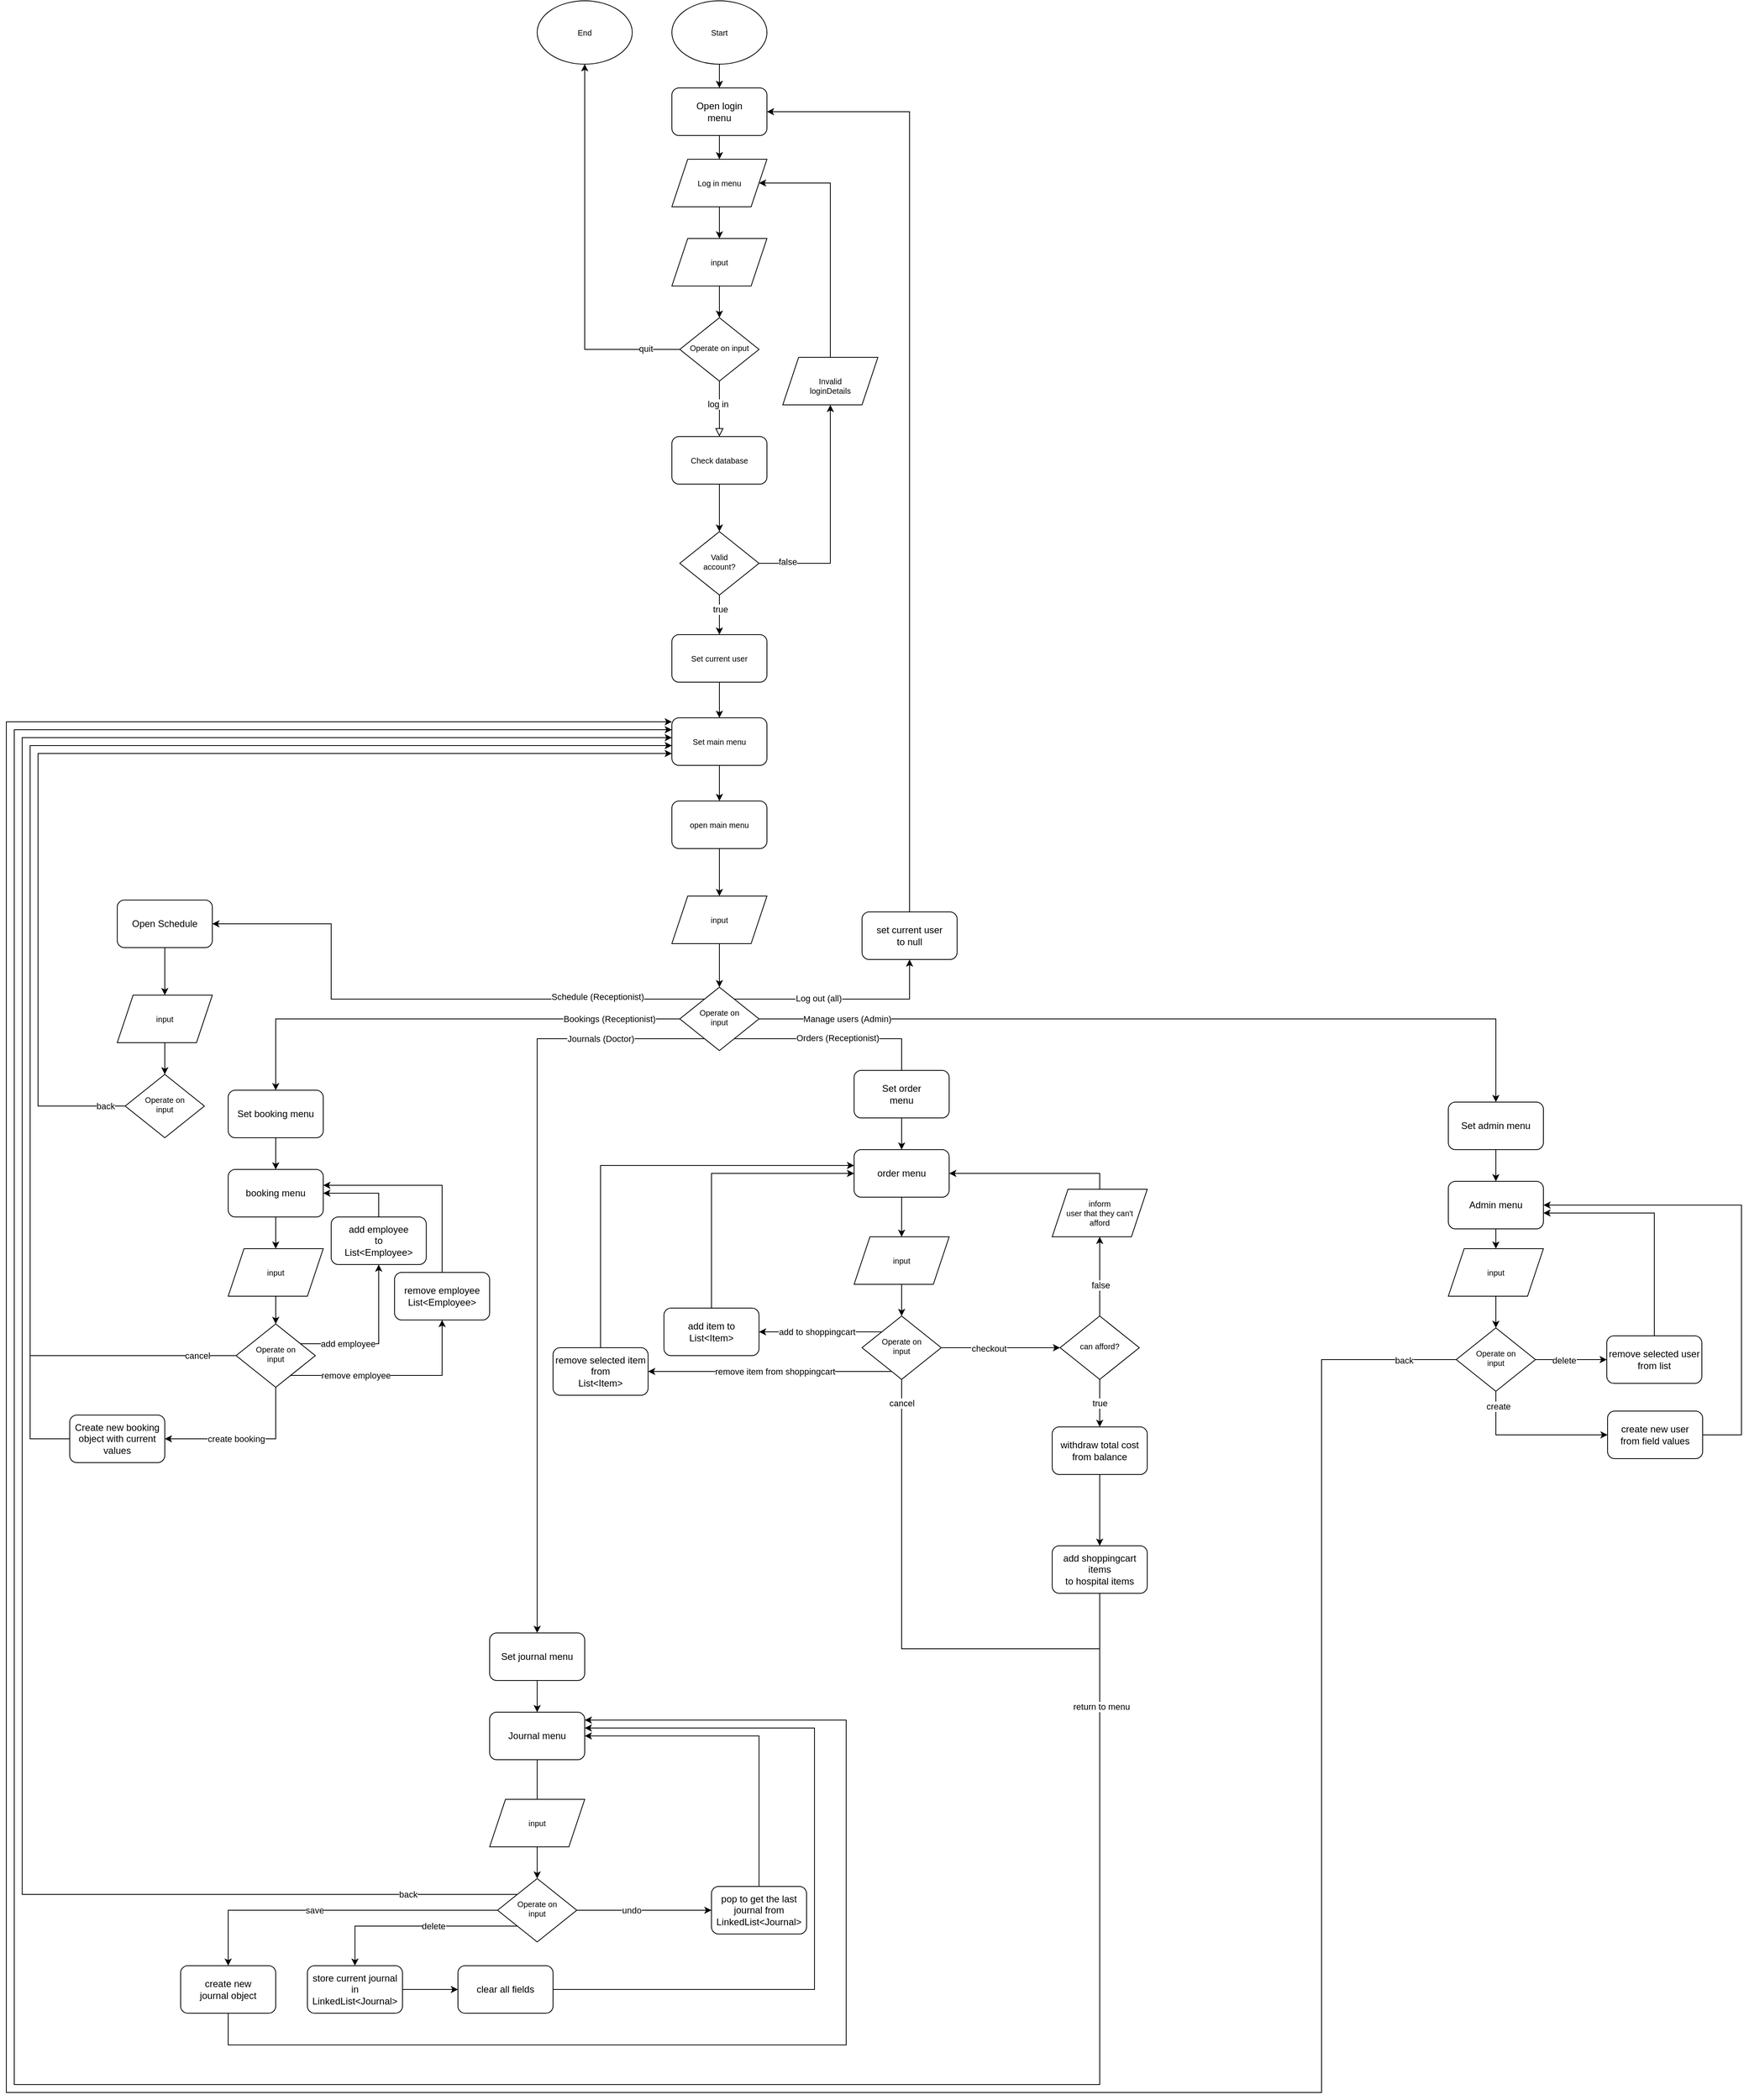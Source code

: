 <mxfile version="15.8.8" type="device"><diagram id="C5RBs43oDa-KdzZeNtuy" name="Page-1"><mxGraphModel dx="3556" dy="2153" grid="1" gridSize="10" guides="1" tooltips="1" connect="1" arrows="1" fold="1" page="1" pageScale="1" pageWidth="827" pageHeight="1169" math="0" shadow="0"><root><mxCell id="WIyWlLk6GJQsqaUBKTNV-0"/><mxCell id="WIyWlLk6GJQsqaUBKTNV-1" parent="WIyWlLk6GJQsqaUBKTNV-0"/><mxCell id="WIyWlLk6GJQsqaUBKTNV-2" value="" style="rounded=0;html=1;jettySize=auto;orthogonalLoop=1;fontSize=10;endArrow=block;endFill=0;endSize=8;strokeWidth=1;shadow=0;labelBackgroundColor=none;edgeStyle=orthogonalEdgeStyle;startArrow=none;" parent="WIyWlLk6GJQsqaUBKTNV-1" source="FMDktdwsjYTPo5hwzyfy-83" target="PNZuK1iH_k0Fpa-wT_F5-3" edge="1"><mxGeometry relative="1" as="geometry"><mxPoint y="-210.0" as="sourcePoint"/></mxGeometry></mxCell><mxCell id="FMDktdwsjYTPo5hwzyfy-88" value="log in" style="edgeLabel;html=1;align=center;verticalAlign=middle;resizable=0;points=[];" parent="WIyWlLk6GJQsqaUBKTNV-2" vertex="1" connectable="0"><mxGeometry x="-0.191" y="-2" relative="1" as="geometry"><mxPoint as="offset"/></mxGeometry></mxCell><mxCell id="sf3Kfz852IDjXtzxoqYk-4" style="edgeStyle=orthogonalEdgeStyle;rounded=0;orthogonalLoop=1;jettySize=auto;html=1;" parent="WIyWlLk6GJQsqaUBKTNV-1" source="WIyWlLk6GJQsqaUBKTNV-6" target="PNZuK1iH_k0Fpa-wT_F5-1" edge="1"><mxGeometry relative="1" as="geometry"/></mxCell><mxCell id="sf3Kfz852IDjXtzxoqYk-5" value="false" style="edgeLabel;html=1;align=center;verticalAlign=middle;resizable=0;points=[];" parent="sf3Kfz852IDjXtzxoqYk-4" vertex="1" connectable="0"><mxGeometry x="-0.752" y="2" relative="1" as="geometry"><mxPoint as="offset"/></mxGeometry></mxCell><mxCell id="sf3Kfz852IDjXtzxoqYk-6" style="edgeStyle=orthogonalEdgeStyle;rounded=0;orthogonalLoop=1;jettySize=auto;html=1;" parent="WIyWlLk6GJQsqaUBKTNV-1" source="WIyWlLk6GJQsqaUBKTNV-6" target="PNZuK1iH_k0Fpa-wT_F5-9" edge="1"><mxGeometry relative="1" as="geometry"/></mxCell><mxCell id="sf3Kfz852IDjXtzxoqYk-7" value="true" style="edgeLabel;html=1;align=center;verticalAlign=middle;resizable=0;points=[];" parent="sf3Kfz852IDjXtzxoqYk-6" vertex="1" connectable="0"><mxGeometry x="-0.28" y="1" relative="1" as="geometry"><mxPoint as="offset"/></mxGeometry></mxCell><mxCell id="WIyWlLk6GJQsqaUBKTNV-6" value="&lt;div&gt;Valid&lt;/div&gt;&lt;div&gt;account?&lt;br&gt;&lt;/div&gt;" style="rhombus;whiteSpace=wrap;html=1;shadow=0;fontFamily=Helvetica;fontSize=10;align=center;strokeWidth=1;spacing=6;spacingTop=-4;" parent="WIyWlLk6GJQsqaUBKTNV-1" vertex="1"><mxGeometry x="-50" y="110" width="100" height="80" as="geometry"/></mxCell><mxCell id="FMDktdwsjYTPo5hwzyfy-92" style="edgeStyle=orthogonalEdgeStyle;rounded=0;orthogonalLoop=1;jettySize=auto;html=1;" parent="WIyWlLk6GJQsqaUBKTNV-1" source="PNZuK1iH_k0Fpa-wT_F5-0" target="FMDktdwsjYTPo5hwzyfy-83" edge="1"><mxGeometry relative="1" as="geometry"/></mxCell><mxCell id="PNZuK1iH_k0Fpa-wT_F5-0" value="input" style="shape=parallelogram;perimeter=parallelogramPerimeter;whiteSpace=wrap;html=1;fixedSize=1;fontSize=10;" parent="WIyWlLk6GJQsqaUBKTNV-1" vertex="1"><mxGeometry x="-60" y="-260" width="120" height="60" as="geometry"/></mxCell><mxCell id="PNZuK1iH_k0Fpa-wT_F5-2" style="edgeStyle=orthogonalEdgeStyle;rounded=0;orthogonalLoop=1;jettySize=auto;html=1;fontSize=10;" parent="WIyWlLk6GJQsqaUBKTNV-1" source="PNZuK1iH_k0Fpa-wT_F5-1" target="PNZuK1iH_k0Fpa-wT_F5-7" edge="1"><mxGeometry relative="1" as="geometry"><Array as="points"><mxPoint x="140" y="-330"/></Array></mxGeometry></mxCell><mxCell id="PNZuK1iH_k0Fpa-wT_F5-1" value="&lt;div&gt;&lt;br&gt;&lt;/div&gt;&lt;div&gt;Invalid&lt;br&gt;&lt;/div&gt;&lt;div&gt;loginDetails&lt;br&gt;&lt;/div&gt;" style="shape=parallelogram;perimeter=parallelogramPerimeter;whiteSpace=wrap;html=1;fixedSize=1;fontSize=10;" parent="WIyWlLk6GJQsqaUBKTNV-1" vertex="1"><mxGeometry x="80" y="-110" width="120" height="60" as="geometry"/></mxCell><mxCell id="PNZuK1iH_k0Fpa-wT_F5-4" style="edgeStyle=orthogonalEdgeStyle;rounded=0;orthogonalLoop=1;jettySize=auto;html=1;fontSize=10;" parent="WIyWlLk6GJQsqaUBKTNV-1" source="PNZuK1iH_k0Fpa-wT_F5-3" target="WIyWlLk6GJQsqaUBKTNV-6" edge="1"><mxGeometry relative="1" as="geometry"><mxPoint x="-0.034" y="100.028" as="targetPoint"/></mxGeometry></mxCell><mxCell id="PNZuK1iH_k0Fpa-wT_F5-3" value="Check database" style="rounded=1;whiteSpace=wrap;html=1;fontSize=10;" parent="WIyWlLk6GJQsqaUBKTNV-1" vertex="1"><mxGeometry x="-60" y="-10" width="120" height="60" as="geometry"/></mxCell><mxCell id="PNZuK1iH_k0Fpa-wT_F5-6" style="edgeStyle=orthogonalEdgeStyle;rounded=0;orthogonalLoop=1;jettySize=auto;html=1;fontSize=10;" parent="WIyWlLk6GJQsqaUBKTNV-1" source="PNZuK1iH_k0Fpa-wT_F5-5" target="FMDktdwsjYTPo5hwzyfy-9" edge="1"><mxGeometry relative="1" as="geometry"/></mxCell><mxCell id="PNZuK1iH_k0Fpa-wT_F5-5" value="Start" style="ellipse;whiteSpace=wrap;html=1;fontSize=10;" parent="WIyWlLk6GJQsqaUBKTNV-1" vertex="1"><mxGeometry x="-60" y="-560" width="120" height="80" as="geometry"/></mxCell><mxCell id="PNZuK1iH_k0Fpa-wT_F5-8" style="edgeStyle=orthogonalEdgeStyle;rounded=0;orthogonalLoop=1;jettySize=auto;html=1;fontSize=10;" parent="WIyWlLk6GJQsqaUBKTNV-1" source="PNZuK1iH_k0Fpa-wT_F5-7" target="PNZuK1iH_k0Fpa-wT_F5-0" edge="1"><mxGeometry relative="1" as="geometry"/></mxCell><mxCell id="PNZuK1iH_k0Fpa-wT_F5-7" value="Log in menu" style="shape=parallelogram;perimeter=parallelogramPerimeter;whiteSpace=wrap;html=1;fixedSize=1;fontSize=10;" parent="WIyWlLk6GJQsqaUBKTNV-1" vertex="1"><mxGeometry x="-60" y="-360" width="120" height="60" as="geometry"/></mxCell><mxCell id="FMDktdwsjYTPo5hwzyfy-33" style="edgeStyle=orthogonalEdgeStyle;rounded=0;orthogonalLoop=1;jettySize=auto;html=1;" parent="WIyWlLk6GJQsqaUBKTNV-1" source="PNZuK1iH_k0Fpa-wT_F5-9" target="FMDktdwsjYTPo5hwzyfy-29" edge="1"><mxGeometry relative="1" as="geometry"/></mxCell><mxCell id="PNZuK1iH_k0Fpa-wT_F5-9" value="&lt;div&gt;Set current user&lt;/div&gt;" style="rounded=1;whiteSpace=wrap;html=1;fontSize=10;" parent="WIyWlLk6GJQsqaUBKTNV-1" vertex="1"><mxGeometry x="-60" y="240" width="120" height="60" as="geometry"/></mxCell><mxCell id="FMDktdwsjYTPo5hwzyfy-7" style="edgeStyle=orthogonalEdgeStyle;rounded=0;orthogonalLoop=1;jettySize=auto;html=1;" parent="WIyWlLk6GJQsqaUBKTNV-1" source="FMDktdwsjYTPo5hwzyfy-4" target="FMDktdwsjYTPo5hwzyfy-6" edge="1"><mxGeometry relative="1" as="geometry"><Array as="points"><mxPoint x="-560" y="725"/></Array></mxGeometry></mxCell><mxCell id="FMDktdwsjYTPo5hwzyfy-13" value="Bookings (Receptionist)" style="edgeLabel;html=1;align=center;verticalAlign=middle;resizable=0;points=[];" parent="FMDktdwsjYTPo5hwzyfy-7" vertex="1" connectable="0"><mxGeometry x="-0.095" y="3" relative="1" as="geometry"><mxPoint x="182" y="-3" as="offset"/></mxGeometry></mxCell><mxCell id="FMDktdwsjYTPo5hwzyfy-15" style="edgeStyle=orthogonalEdgeStyle;rounded=0;orthogonalLoop=1;jettySize=auto;html=1;" parent="WIyWlLk6GJQsqaUBKTNV-1" source="FMDktdwsjYTPo5hwzyfy-4" target="FMDktdwsjYTPo5hwzyfy-14" edge="1"><mxGeometry relative="1" as="geometry"><Array as="points"><mxPoint x="230" y="750"/></Array></mxGeometry></mxCell><mxCell id="FMDktdwsjYTPo5hwzyfy-55" value="Orders (Receptionist)" style="edgeLabel;html=1;align=center;verticalAlign=middle;resizable=0;points=[];" parent="FMDktdwsjYTPo5hwzyfy-15" vertex="1" connectable="0"><mxGeometry x="-0.18" y="1" relative="1" as="geometry"><mxPoint x="-14" as="offset"/></mxGeometry></mxCell><mxCell id="FMDktdwsjYTPo5hwzyfy-62" style="edgeStyle=orthogonalEdgeStyle;rounded=0;orthogonalLoop=1;jettySize=auto;html=1;" parent="WIyWlLk6GJQsqaUBKTNV-1" source="FMDktdwsjYTPo5hwzyfy-4" target="FMDktdwsjYTPo5hwzyfy-61" edge="1"><mxGeometry relative="1" as="geometry"><Array as="points"><mxPoint x="-230" y="750"/></Array></mxGeometry></mxCell><mxCell id="I7iAI7oBFa5zMu84nfNV-2" value="Journals (Doctor)" style="edgeLabel;html=1;align=center;verticalAlign=middle;resizable=0;points=[];" parent="FMDktdwsjYTPo5hwzyfy-62" vertex="1" connectable="0"><mxGeometry x="-0.419" relative="1" as="geometry"><mxPoint x="80" y="-68" as="offset"/></mxGeometry></mxCell><mxCell id="FMDktdwsjYTPo5hwzyfy-69" style="edgeStyle=orthogonalEdgeStyle;rounded=0;orthogonalLoop=1;jettySize=auto;html=1;" parent="WIyWlLk6GJQsqaUBKTNV-1" source="FMDktdwsjYTPo5hwzyfy-4" target="FMDktdwsjYTPo5hwzyfy-68" edge="1"><mxGeometry relative="1" as="geometry"><Array as="points"><mxPoint x="980" y="725"/></Array></mxGeometry></mxCell><mxCell id="FMDktdwsjYTPo5hwzyfy-76" value="Manage users (Admin)" style="edgeLabel;html=1;align=center;verticalAlign=middle;resizable=0;points=[];" parent="FMDktdwsjYTPo5hwzyfy-69" vertex="1" connectable="0"><mxGeometry x="-0.339" y="2" relative="1" as="geometry"><mxPoint x="-231" y="2" as="offset"/></mxGeometry></mxCell><mxCell id="FMDktdwsjYTPo5hwzyfy-71" style="edgeStyle=orthogonalEdgeStyle;rounded=0;orthogonalLoop=1;jettySize=auto;html=1;" parent="WIyWlLk6GJQsqaUBKTNV-1" source="FMDktdwsjYTPo5hwzyfy-4" target="FMDktdwsjYTPo5hwzyfy-70" edge="1"><mxGeometry relative="1" as="geometry"><Array as="points"><mxPoint x="240" y="700"/></Array></mxGeometry></mxCell><mxCell id="FMDktdwsjYTPo5hwzyfy-72" value="Log out (all)" style="edgeLabel;html=1;align=center;verticalAlign=middle;resizable=0;points=[];" parent="FMDktdwsjYTPo5hwzyfy-71" vertex="1" connectable="0"><mxGeometry x="-0.221" y="1" relative="1" as="geometry"><mxPoint as="offset"/></mxGeometry></mxCell><mxCell id="y11WNSYkZFv8qLSEC6Jq-25" style="edgeStyle=orthogonalEdgeStyle;rounded=0;orthogonalLoop=1;jettySize=auto;html=1;endArrow=classic;endFill=1;" parent="WIyWlLk6GJQsqaUBKTNV-1" source="FMDktdwsjYTPo5hwzyfy-4" target="y11WNSYkZFv8qLSEC6Jq-21" edge="1"><mxGeometry relative="1" as="geometry"><Array as="points"><mxPoint x="-490" y="700"/><mxPoint x="-490" y="605"/></Array></mxGeometry></mxCell><mxCell id="sf3Kfz852IDjXtzxoqYk-9" value="Schedule (Receptionist)" style="edgeLabel;html=1;align=center;verticalAlign=middle;resizable=0;points=[];" parent="y11WNSYkZFv8qLSEC6Jq-25" vertex="1" connectable="0"><mxGeometry x="-0.621" y="-3" relative="1" as="geometry"><mxPoint as="offset"/></mxGeometry></mxCell><mxCell id="FMDktdwsjYTPo5hwzyfy-4" value="&lt;div&gt;Operate on&lt;/div&gt;input" style="rhombus;whiteSpace=wrap;html=1;shadow=0;fontFamily=Helvetica;fontSize=10;align=center;strokeWidth=1;spacing=6;spacingTop=-4;" parent="WIyWlLk6GJQsqaUBKTNV-1" vertex="1"><mxGeometry x="-50" y="685" width="100" height="80" as="geometry"/></mxCell><mxCell id="FMDktdwsjYTPo5hwzyfy-95" style="edgeStyle=orthogonalEdgeStyle;rounded=0;orthogonalLoop=1;jettySize=auto;html=1;" parent="WIyWlLk6GJQsqaUBKTNV-1" source="FMDktdwsjYTPo5hwzyfy-6" target="y11WNSYkZFv8qLSEC6Jq-18" edge="1"><mxGeometry relative="1" as="geometry"/></mxCell><mxCell id="FMDktdwsjYTPo5hwzyfy-6" value="&lt;div&gt;Set booking menu&lt;/div&gt;" style="rounded=1;whiteSpace=wrap;html=1;" parent="WIyWlLk6GJQsqaUBKTNV-1" vertex="1"><mxGeometry x="-620" y="815" width="120" height="60" as="geometry"/></mxCell><mxCell id="FMDktdwsjYTPo5hwzyfy-10" style="edgeStyle=orthogonalEdgeStyle;rounded=0;orthogonalLoop=1;jettySize=auto;html=1;" parent="WIyWlLk6GJQsqaUBKTNV-1" source="FMDktdwsjYTPo5hwzyfy-9" target="PNZuK1iH_k0Fpa-wT_F5-7" edge="1"><mxGeometry relative="1" as="geometry"/></mxCell><mxCell id="FMDktdwsjYTPo5hwzyfy-9" value="&lt;div&gt;Open login&lt;/div&gt;&lt;div&gt;menu&lt;br&gt;&lt;/div&gt;" style="rounded=1;whiteSpace=wrap;html=1;" parent="WIyWlLk6GJQsqaUBKTNV-1" vertex="1"><mxGeometry x="-60" y="-450" width="120" height="60" as="geometry"/></mxCell><mxCell id="I7iAI7oBFa5zMu84nfNV-12" style="edgeStyle=orthogonalEdgeStyle;rounded=0;orthogonalLoop=1;jettySize=auto;html=1;" parent="WIyWlLk6GJQsqaUBKTNV-1" source="FMDktdwsjYTPo5hwzyfy-14" target="I7iAI7oBFa5zMu84nfNV-10" edge="1"><mxGeometry relative="1" as="geometry"><Array as="points"><mxPoint x="240" y="1000"/><mxPoint x="240" y="1000"/></Array></mxGeometry></mxCell><mxCell id="FMDktdwsjYTPo5hwzyfy-14" value="order menu" style="rounded=1;whiteSpace=wrap;html=1;" parent="WIyWlLk6GJQsqaUBKTNV-1" vertex="1"><mxGeometry x="170" y="890" width="120" height="60" as="geometry"/></mxCell><mxCell id="FMDktdwsjYTPo5hwzyfy-36" style="edgeStyle=orthogonalEdgeStyle;rounded=0;orthogonalLoop=1;jettySize=auto;html=1;" parent="WIyWlLk6GJQsqaUBKTNV-1" source="FMDktdwsjYTPo5hwzyfy-29" target="FMDktdwsjYTPo5hwzyfy-66" edge="1"><mxGeometry relative="1" as="geometry"><mxPoint y="440" as="targetPoint"/></mxGeometry></mxCell><mxCell id="FMDktdwsjYTPo5hwzyfy-29" value="&lt;div&gt;Set main menu&lt;/div&gt;" style="rounded=1;whiteSpace=wrap;html=1;fontSize=10;" parent="WIyWlLk6GJQsqaUBKTNV-1" vertex="1"><mxGeometry x="-60" y="345" width="120" height="60" as="geometry"/></mxCell><mxCell id="FMDktdwsjYTPo5hwzyfy-53" style="edgeStyle=orthogonalEdgeStyle;rounded=0;orthogonalLoop=1;jettySize=auto;html=1;" parent="WIyWlLk6GJQsqaUBKTNV-1" source="FMDktdwsjYTPo5hwzyfy-52" target="FMDktdwsjYTPo5hwzyfy-4" edge="1"><mxGeometry relative="1" as="geometry"/></mxCell><mxCell id="FMDktdwsjYTPo5hwzyfy-52" value="input" style="shape=parallelogram;perimeter=parallelogramPerimeter;whiteSpace=wrap;html=1;fixedSize=1;fontSize=10;" parent="WIyWlLk6GJQsqaUBKTNV-1" vertex="1"><mxGeometry x="-60" y="570" width="120" height="60" as="geometry"/></mxCell><mxCell id="I7iAI7oBFa5zMu84nfNV-7" style="edgeStyle=orthogonalEdgeStyle;rounded=0;orthogonalLoop=1;jettySize=auto;html=1;" parent="WIyWlLk6GJQsqaUBKTNV-1" source="FMDktdwsjYTPo5hwzyfy-61" target="y11WNSYkZFv8qLSEC6Jq-9" edge="1"><mxGeometry relative="1" as="geometry"/></mxCell><mxCell id="FMDktdwsjYTPo5hwzyfy-61" value="Set journal menu" style="rounded=1;whiteSpace=wrap;html=1;" parent="WIyWlLk6GJQsqaUBKTNV-1" vertex="1"><mxGeometry x="-290" y="1500" width="120" height="60" as="geometry"/></mxCell><mxCell id="FMDktdwsjYTPo5hwzyfy-67" style="edgeStyle=orthogonalEdgeStyle;rounded=0;orthogonalLoop=1;jettySize=auto;html=1;" parent="WIyWlLk6GJQsqaUBKTNV-1" source="FMDktdwsjYTPo5hwzyfy-66" target="FMDktdwsjYTPo5hwzyfy-52" edge="1"><mxGeometry relative="1" as="geometry"/></mxCell><mxCell id="FMDktdwsjYTPo5hwzyfy-66" value="open main menu" style="rounded=1;whiteSpace=wrap;html=1;fontSize=10;" parent="WIyWlLk6GJQsqaUBKTNV-1" vertex="1"><mxGeometry x="-60" y="450" width="120" height="60" as="geometry"/></mxCell><mxCell id="I7iAI7oBFa5zMu84nfNV-17" style="edgeStyle=orthogonalEdgeStyle;rounded=0;orthogonalLoop=1;jettySize=auto;html=1;" parent="WIyWlLk6GJQsqaUBKTNV-1" source="FMDktdwsjYTPo5hwzyfy-68" target="9IUY6pW5Jq0thiJMLmAM-11" edge="1"><mxGeometry relative="1" as="geometry"/></mxCell><mxCell id="FMDktdwsjYTPo5hwzyfy-68" value="Set admin menu" style="rounded=1;whiteSpace=wrap;html=1;" parent="WIyWlLk6GJQsqaUBKTNV-1" vertex="1"><mxGeometry x="920" y="830" width="120" height="60" as="geometry"/></mxCell><mxCell id="FMDktdwsjYTPo5hwzyfy-73" style="edgeStyle=orthogonalEdgeStyle;rounded=0;orthogonalLoop=1;jettySize=auto;html=1;" parent="WIyWlLk6GJQsqaUBKTNV-1" source="FMDktdwsjYTPo5hwzyfy-70" target="FMDktdwsjYTPo5hwzyfy-9" edge="1"><mxGeometry relative="1" as="geometry"><Array as="points"><mxPoint x="240" y="-420"/></Array></mxGeometry></mxCell><mxCell id="FMDktdwsjYTPo5hwzyfy-70" value="&lt;div&gt;set current user&lt;/div&gt;&lt;div&gt;to null&lt;br&gt;&lt;/div&gt;" style="rounded=1;whiteSpace=wrap;html=1;" parent="WIyWlLk6GJQsqaUBKTNV-1" vertex="1"><mxGeometry x="180" y="590" width="120" height="60" as="geometry"/></mxCell><mxCell id="FMDktdwsjYTPo5hwzyfy-82" value="End" style="ellipse;whiteSpace=wrap;html=1;fontSize=10;" parent="WIyWlLk6GJQsqaUBKTNV-1" vertex="1"><mxGeometry x="-230" y="-560" width="120" height="80" as="geometry"/></mxCell><mxCell id="FMDktdwsjYTPo5hwzyfy-89" style="edgeStyle=orthogonalEdgeStyle;rounded=0;orthogonalLoop=1;jettySize=auto;html=1;" parent="WIyWlLk6GJQsqaUBKTNV-1" source="FMDktdwsjYTPo5hwzyfy-83" target="FMDktdwsjYTPo5hwzyfy-82" edge="1"><mxGeometry relative="1" as="geometry"/></mxCell><mxCell id="FMDktdwsjYTPo5hwzyfy-90" value="quit" style="edgeLabel;html=1;align=center;verticalAlign=middle;resizable=0;points=[];" parent="FMDktdwsjYTPo5hwzyfy-89" vertex="1" connectable="0"><mxGeometry x="-0.818" y="-1" relative="1" as="geometry"><mxPoint as="offset"/></mxGeometry></mxCell><mxCell id="FMDktdwsjYTPo5hwzyfy-83" value="Operate on input" style="rhombus;whiteSpace=wrap;html=1;shadow=0;fontFamily=Helvetica;fontSize=10;align=center;strokeWidth=1;spacing=6;spacingTop=-4;" parent="WIyWlLk6GJQsqaUBKTNV-1" vertex="1"><mxGeometry x="-50" y="-160" width="100" height="80" as="geometry"/></mxCell><mxCell id="FMDktdwsjYTPo5hwzyfy-97" style="edgeStyle=orthogonalEdgeStyle;rounded=0;orthogonalLoop=1;jettySize=auto;html=1;" parent="WIyWlLk6GJQsqaUBKTNV-1" source="FMDktdwsjYTPo5hwzyfy-94" target="FMDktdwsjYTPo5hwzyfy-96" edge="1"><mxGeometry relative="1" as="geometry"/></mxCell><mxCell id="FMDktdwsjYTPo5hwzyfy-94" value="input" style="shape=parallelogram;perimeter=parallelogramPerimeter;whiteSpace=wrap;html=1;fixedSize=1;fontSize=10;" parent="WIyWlLk6GJQsqaUBKTNV-1" vertex="1"><mxGeometry x="-620" y="1015" width="120" height="60" as="geometry"/></mxCell><mxCell id="FMDktdwsjYTPo5hwzyfy-98" style="edgeStyle=orthogonalEdgeStyle;rounded=0;orthogonalLoop=1;jettySize=auto;html=1;" parent="WIyWlLk6GJQsqaUBKTNV-1" source="FMDktdwsjYTPo5hwzyfy-96" target="FMDktdwsjYTPo5hwzyfy-29" edge="1"><mxGeometry relative="1" as="geometry"><Array as="points"><mxPoint x="-870" y="1150"/><mxPoint x="-870" y="380"/></Array></mxGeometry></mxCell><mxCell id="FMDktdwsjYTPo5hwzyfy-100" value="cancel" style="edgeLabel;html=1;align=center;verticalAlign=middle;resizable=0;points=[];" parent="FMDktdwsjYTPo5hwzyfy-98" vertex="1" connectable="0"><mxGeometry x="-0.922" y="-2" relative="1" as="geometry"><mxPoint x="23" y="2" as="offset"/></mxGeometry></mxCell><mxCell id="y11WNSYkZFv8qLSEC6Jq-1" style="edgeStyle=orthogonalEdgeStyle;rounded=0;orthogonalLoop=1;jettySize=auto;html=1;" parent="WIyWlLk6GJQsqaUBKTNV-1" source="FMDktdwsjYTPo5hwzyfy-96" target="y11WNSYkZFv8qLSEC6Jq-0" edge="1"><mxGeometry relative="1" as="geometry"><Array as="points"><mxPoint x="-560" y="1255"/></Array></mxGeometry></mxCell><mxCell id="y11WNSYkZFv8qLSEC6Jq-2" value="create booking" style="edgeLabel;html=1;align=center;verticalAlign=middle;resizable=0;points=[];" parent="y11WNSYkZFv8qLSEC6Jq-1" vertex="1" connectable="0"><mxGeometry x="-0.293" y="-1" relative="1" as="geometry"><mxPoint x="-43" y="1" as="offset"/></mxGeometry></mxCell><mxCell id="y11WNSYkZFv8qLSEC6Jq-5" style="edgeStyle=orthogonalEdgeStyle;rounded=0;orthogonalLoop=1;jettySize=auto;html=1;" parent="WIyWlLk6GJQsqaUBKTNV-1" target="y11WNSYkZFv8qLSEC6Jq-4" edge="1"><mxGeometry relative="1" as="geometry"><mxPoint x="-541.25" y="1135" as="sourcePoint"/><mxPoint x="-330" y="1125" as="targetPoint"/><Array as="points"><mxPoint x="-430" y="1135"/></Array></mxGeometry></mxCell><mxCell id="y11WNSYkZFv8qLSEC6Jq-6" value="add employee" style="edgeLabel;html=1;align=center;verticalAlign=middle;resizable=0;points=[];" parent="y11WNSYkZFv8qLSEC6Jq-5" vertex="1" connectable="0"><mxGeometry x="-0.17" relative="1" as="geometry"><mxPoint x="-16" as="offset"/></mxGeometry></mxCell><mxCell id="y11WNSYkZFv8qLSEC6Jq-15" style="edgeStyle=orthogonalEdgeStyle;rounded=0;orthogonalLoop=1;jettySize=auto;html=1;endArrow=classic;endFill=1;" parent="WIyWlLk6GJQsqaUBKTNV-1" source="FMDktdwsjYTPo5hwzyfy-96" target="y11WNSYkZFv8qLSEC6Jq-14" edge="1"><mxGeometry relative="1" as="geometry"><Array as="points"><mxPoint x="-410" y="1175"/><mxPoint x="-410" y="1175"/></Array></mxGeometry></mxCell><mxCell id="y11WNSYkZFv8qLSEC6Jq-16" value="remove employee" style="edgeLabel;html=1;align=center;verticalAlign=middle;resizable=0;points=[];" parent="y11WNSYkZFv8qLSEC6Jq-15" vertex="1" connectable="0"><mxGeometry x="-0.514" relative="1" as="geometry"><mxPoint x="18" as="offset"/></mxGeometry></mxCell><mxCell id="FMDktdwsjYTPo5hwzyfy-96" value="&lt;div&gt;Operate on&lt;/div&gt;input" style="rhombus;whiteSpace=wrap;html=1;shadow=0;fontFamily=Helvetica;fontSize=10;align=center;strokeWidth=1;spacing=6;spacingTop=-4;" parent="WIyWlLk6GJQsqaUBKTNV-1" vertex="1"><mxGeometry x="-610" y="1110" width="100" height="80" as="geometry"/></mxCell><mxCell id="I7iAI7oBFa5zMu84nfNV-3" style="edgeStyle=orthogonalEdgeStyle;rounded=0;orthogonalLoop=1;jettySize=auto;html=1;" parent="WIyWlLk6GJQsqaUBKTNV-1" source="I7iAI7oBFa5zMu84nfNV-4" target="I7iAI7oBFa5zMu84nfNV-6" edge="1"><mxGeometry relative="1" as="geometry"/></mxCell><mxCell id="I7iAI7oBFa5zMu84nfNV-4" value="input" style="shape=parallelogram;perimeter=parallelogramPerimeter;whiteSpace=wrap;html=1;fixedSize=1;fontSize=10;" parent="WIyWlLk6GJQsqaUBKTNV-1" vertex="1"><mxGeometry x="-290" y="1710" width="120" height="60" as="geometry"/></mxCell><mxCell id="I7iAI7oBFa5zMu84nfNV-19" style="edgeStyle=orthogonalEdgeStyle;rounded=0;orthogonalLoop=1;jettySize=auto;html=1;" parent="WIyWlLk6GJQsqaUBKTNV-1" source="I7iAI7oBFa5zMu84nfNV-6" target="I7iAI7oBFa5zMu84nfNV-18" edge="1"><mxGeometry relative="1" as="geometry"><mxPoint x="-619.971" y="1920" as="targetPoint"/><Array as="points"><mxPoint x="-620" y="1850"/></Array></mxGeometry></mxCell><mxCell id="I7iAI7oBFa5zMu84nfNV-20" value="save" style="edgeLabel;html=1;align=center;verticalAlign=middle;resizable=0;points=[];" parent="I7iAI7oBFa5zMu84nfNV-19" vertex="1" connectable="0"><mxGeometry x="0.129" relative="1" as="geometry"><mxPoint as="offset"/></mxGeometry></mxCell><mxCell id="I7iAI7oBFa5zMu84nfNV-25" style="edgeStyle=orthogonalEdgeStyle;rounded=0;orthogonalLoop=1;jettySize=auto;html=1;" parent="WIyWlLk6GJQsqaUBKTNV-1" source="I7iAI7oBFa5zMu84nfNV-6" target="I7iAI7oBFa5zMu84nfNV-22" edge="1"><mxGeometry relative="1" as="geometry"/></mxCell><mxCell id="I7iAI7oBFa5zMu84nfNV-26" value="undo" style="edgeLabel;html=1;align=center;verticalAlign=middle;resizable=0;points=[];" parent="I7iAI7oBFa5zMu84nfNV-25" vertex="1" connectable="0"><mxGeometry x="-0.193" relative="1" as="geometry"><mxPoint as="offset"/></mxGeometry></mxCell><mxCell id="I7iAI7oBFa5zMu84nfNV-28" style="edgeStyle=orthogonalEdgeStyle;rounded=0;orthogonalLoop=1;jettySize=auto;html=1;" parent="WIyWlLk6GJQsqaUBKTNV-1" source="I7iAI7oBFa5zMu84nfNV-6" target="I7iAI7oBFa5zMu84nfNV-27" edge="1"><mxGeometry relative="1" as="geometry"><Array as="points"><mxPoint x="-460" y="1870"/></Array></mxGeometry></mxCell><mxCell id="I7iAI7oBFa5zMu84nfNV-29" value="delete" style="edgeLabel;html=1;align=center;verticalAlign=middle;resizable=0;points=[];" parent="I7iAI7oBFa5zMu84nfNV-28" vertex="1" connectable="0"><mxGeometry x="-0.246" relative="1" as="geometry"><mxPoint x="-10" as="offset"/></mxGeometry></mxCell><mxCell id="I7iAI7oBFa5zMu84nfNV-35" style="edgeStyle=orthogonalEdgeStyle;rounded=0;orthogonalLoop=1;jettySize=auto;html=1;" parent="WIyWlLk6GJQsqaUBKTNV-1" source="I7iAI7oBFa5zMu84nfNV-6" target="FMDktdwsjYTPo5hwzyfy-29" edge="1"><mxGeometry relative="1" as="geometry"><mxPoint x="-60" y="470" as="targetPoint"/><Array as="points"><mxPoint x="-880" y="1830"/><mxPoint x="-880" y="370"/></Array></mxGeometry></mxCell><mxCell id="I7iAI7oBFa5zMu84nfNV-37" value="back" style="edgeLabel;html=1;align=center;verticalAlign=middle;resizable=0;points=[];" parent="I7iAI7oBFa5zMu84nfNV-35" vertex="1" connectable="0"><mxGeometry x="-0.905" relative="1" as="geometry"><mxPoint as="offset"/></mxGeometry></mxCell><mxCell id="I7iAI7oBFa5zMu84nfNV-6" value="&lt;div&gt;Operate on&lt;/div&gt;input" style="rhombus;whiteSpace=wrap;html=1;shadow=0;fontFamily=Helvetica;fontSize=10;align=center;strokeWidth=1;spacing=6;spacingTop=-4;" parent="WIyWlLk6GJQsqaUBKTNV-1" vertex="1"><mxGeometry x="-280" y="1810" width="100" height="80" as="geometry"/></mxCell><mxCell id="I7iAI7oBFa5zMu84nfNV-9" style="edgeStyle=orthogonalEdgeStyle;rounded=0;orthogonalLoop=1;jettySize=auto;html=1;" parent="WIyWlLk6GJQsqaUBKTNV-1" source="I7iAI7oBFa5zMu84nfNV-10" target="I7iAI7oBFa5zMu84nfNV-11" edge="1"><mxGeometry relative="1" as="geometry"/></mxCell><mxCell id="I7iAI7oBFa5zMu84nfNV-10" value="input" style="shape=parallelogram;perimeter=parallelogramPerimeter;whiteSpace=wrap;html=1;fixedSize=1;fontSize=10;" parent="WIyWlLk6GJQsqaUBKTNV-1" vertex="1"><mxGeometry x="170" y="1000" width="120" height="60" as="geometry"/></mxCell><mxCell id="QwIVnnNlFT-l4NOjK_I_-2" style="edgeStyle=orthogonalEdgeStyle;rounded=0;orthogonalLoop=1;jettySize=auto;html=1;" parent="WIyWlLk6GJQsqaUBKTNV-1" source="I7iAI7oBFa5zMu84nfNV-11" target="QwIVnnNlFT-l4NOjK_I_-1" edge="1"><mxGeometry relative="1" as="geometry"><Array as="points"><mxPoint x="130" y="1120"/><mxPoint x="130" y="1120"/></Array></mxGeometry></mxCell><mxCell id="QwIVnnNlFT-l4NOjK_I_-4" value="add to shoppingcart" style="edgeLabel;html=1;align=center;verticalAlign=middle;resizable=0;points=[];" parent="QwIVnnNlFT-l4NOjK_I_-2" vertex="1" connectable="0"><mxGeometry x="-0.218" y="2" relative="1" as="geometry"><mxPoint x="-22" y="-2" as="offset"/></mxGeometry></mxCell><mxCell id="QwIVnnNlFT-l4NOjK_I_-8" style="edgeStyle=orthogonalEdgeStyle;rounded=0;orthogonalLoop=1;jettySize=auto;html=1;" parent="WIyWlLk6GJQsqaUBKTNV-1" source="I7iAI7oBFa5zMu84nfNV-11" target="QwIVnnNlFT-l4NOjK_I_-7" edge="1"><mxGeometry relative="1" as="geometry"><Array as="points"><mxPoint x="10" y="1170"/><mxPoint x="10" y="1170"/></Array></mxGeometry></mxCell><mxCell id="QwIVnnNlFT-l4NOjK_I_-10" value="remove item from shoppingcart" style="edgeLabel;html=1;align=center;verticalAlign=middle;resizable=0;points=[];" parent="QwIVnnNlFT-l4NOjK_I_-8" vertex="1" connectable="0"><mxGeometry x="-0.412" y="-1" relative="1" as="geometry"><mxPoint x="-57" y="1" as="offset"/></mxGeometry></mxCell><mxCell id="QwIVnnNlFT-l4NOjK_I_-16" style="edgeStyle=orthogonalEdgeStyle;rounded=0;orthogonalLoop=1;jettySize=auto;html=1;" parent="WIyWlLk6GJQsqaUBKTNV-1" source="I7iAI7oBFa5zMu84nfNV-11" target="QwIVnnNlFT-l4NOjK_I_-23" edge="1"><mxGeometry relative="1" as="geometry"><mxPoint x="414" y="1120" as="targetPoint"/><Array as="points"><mxPoint x="340" y="1140"/><mxPoint x="340" y="1140"/></Array></mxGeometry></mxCell><mxCell id="QwIVnnNlFT-l4NOjK_I_-17" value="checkout" style="edgeLabel;html=1;align=center;verticalAlign=middle;resizable=0;points=[];" parent="QwIVnnNlFT-l4NOjK_I_-16" vertex="1" connectable="0"><mxGeometry x="-0.209" y="-1" relative="1" as="geometry"><mxPoint as="offset"/></mxGeometry></mxCell><mxCell id="QwIVnnNlFT-l4NOjK_I_-20" style="edgeStyle=orthogonalEdgeStyle;rounded=0;orthogonalLoop=1;jettySize=auto;html=1;endArrow=none;endFill=0;" parent="WIyWlLk6GJQsqaUBKTNV-1" source="I7iAI7oBFa5zMu84nfNV-11" edge="1"><mxGeometry relative="1" as="geometry"><mxPoint x="480" y="1530" as="targetPoint"/><Array as="points"><mxPoint x="230" y="1520"/><mxPoint x="480" y="1520"/></Array></mxGeometry></mxCell><mxCell id="QwIVnnNlFT-l4NOjK_I_-21" value="cancel" style="edgeLabel;html=1;align=center;verticalAlign=middle;resizable=0;points=[];" parent="QwIVnnNlFT-l4NOjK_I_-20" vertex="1" connectable="0"><mxGeometry x="-0.653" y="-2" relative="1" as="geometry"><mxPoint x="2" y="-74" as="offset"/></mxGeometry></mxCell><mxCell id="I7iAI7oBFa5zMu84nfNV-11" value="&lt;div&gt;Operate on&lt;/div&gt;input" style="rhombus;whiteSpace=wrap;html=1;shadow=0;fontFamily=Helvetica;fontSize=10;align=center;strokeWidth=1;spacing=6;spacingTop=-4;" parent="WIyWlLk6GJQsqaUBKTNV-1" vertex="1"><mxGeometry x="180" y="1100" width="100" height="80" as="geometry"/></mxCell><mxCell id="I7iAI7oBFa5zMu84nfNV-14" style="edgeStyle=orthogonalEdgeStyle;rounded=0;orthogonalLoop=1;jettySize=auto;html=1;" parent="WIyWlLk6GJQsqaUBKTNV-1" source="I7iAI7oBFa5zMu84nfNV-15" target="I7iAI7oBFa5zMu84nfNV-16" edge="1"><mxGeometry relative="1" as="geometry"/></mxCell><mxCell id="I7iAI7oBFa5zMu84nfNV-15" value="input" style="shape=parallelogram;perimeter=parallelogramPerimeter;whiteSpace=wrap;html=1;fixedSize=1;fontSize=10;" parent="WIyWlLk6GJQsqaUBKTNV-1" vertex="1"><mxGeometry x="920" y="1015" width="120" height="60" as="geometry"/></mxCell><mxCell id="9IUY6pW5Jq0thiJMLmAM-8" style="edgeStyle=orthogonalEdgeStyle;rounded=0;orthogonalLoop=1;jettySize=auto;html=1;" parent="WIyWlLk6GJQsqaUBKTNV-1" source="I7iAI7oBFa5zMu84nfNV-16" target="9IUY6pW5Jq0thiJMLmAM-7" edge="1"><mxGeometry relative="1" as="geometry"/></mxCell><mxCell id="9IUY6pW5Jq0thiJMLmAM-9" value="delete" style="edgeLabel;html=1;align=center;verticalAlign=middle;resizable=0;points=[];" parent="9IUY6pW5Jq0thiJMLmAM-8" vertex="1" connectable="0"><mxGeometry x="-0.206" y="-1" relative="1" as="geometry"><mxPoint as="offset"/></mxGeometry></mxCell><mxCell id="9IUY6pW5Jq0thiJMLmAM-15" style="edgeStyle=orthogonalEdgeStyle;rounded=0;orthogonalLoop=1;jettySize=auto;html=1;" parent="WIyWlLk6GJQsqaUBKTNV-1" source="I7iAI7oBFa5zMu84nfNV-16" target="9IUY6pW5Jq0thiJMLmAM-14" edge="1"><mxGeometry relative="1" as="geometry"><Array as="points"><mxPoint x="980" y="1250"/></Array></mxGeometry></mxCell><mxCell id="9IUY6pW5Jq0thiJMLmAM-17" value="create" style="edgeLabel;html=1;align=center;verticalAlign=middle;resizable=0;points=[];" parent="9IUY6pW5Jq0thiJMLmAM-15" vertex="1" connectable="0"><mxGeometry x="-0.804" y="3" relative="1" as="geometry"><mxPoint as="offset"/></mxGeometry></mxCell><mxCell id="I7iAI7oBFa5zMu84nfNV-16" value="&lt;div&gt;Operate on&lt;/div&gt;input" style="rhombus;whiteSpace=wrap;html=1;shadow=0;fontFamily=Helvetica;fontSize=10;align=center;strokeWidth=1;spacing=6;spacingTop=-4;" parent="WIyWlLk6GJQsqaUBKTNV-1" vertex="1"><mxGeometry x="930" y="1115" width="100" height="80" as="geometry"/></mxCell><mxCell id="I7iAI7oBFa5zMu84nfNV-41" style="edgeStyle=orthogonalEdgeStyle;rounded=0;orthogonalLoop=1;jettySize=auto;html=1;" parent="WIyWlLk6GJQsqaUBKTNV-1" source="I7iAI7oBFa5zMu84nfNV-18" target="y11WNSYkZFv8qLSEC6Jq-9" edge="1"><mxGeometry relative="1" as="geometry"><Array as="points"><mxPoint x="-620" y="2020"/><mxPoint x="160" y="2020"/><mxPoint x="160" y="1610"/></Array></mxGeometry></mxCell><mxCell id="I7iAI7oBFa5zMu84nfNV-18" value="&lt;div&gt;create new &lt;br&gt;&lt;/div&gt;&lt;div&gt;journal object&lt;br&gt;&lt;/div&gt;" style="rounded=1;whiteSpace=wrap;html=1;" parent="WIyWlLk6GJQsqaUBKTNV-1" vertex="1"><mxGeometry x="-680" y="1920" width="120" height="60" as="geometry"/></mxCell><mxCell id="I7iAI7oBFa5zMu84nfNV-38" style="edgeStyle=orthogonalEdgeStyle;rounded=0;orthogonalLoop=1;jettySize=auto;html=1;" parent="WIyWlLk6GJQsqaUBKTNV-1" source="I7iAI7oBFa5zMu84nfNV-22" target="y11WNSYkZFv8qLSEC6Jq-9" edge="1"><mxGeometry relative="1" as="geometry"><Array as="points"><mxPoint x="50" y="1630"/></Array></mxGeometry></mxCell><mxCell id="I7iAI7oBFa5zMu84nfNV-22" value="&lt;div&gt;pop to get the last journal from LinkedList&amp;lt;Journal&amp;gt;&lt;br&gt;&lt;/div&gt;" style="rounded=1;whiteSpace=wrap;html=1;" parent="WIyWlLk6GJQsqaUBKTNV-1" vertex="1"><mxGeometry x="-10" y="1820" width="120" height="60" as="geometry"/></mxCell><mxCell id="I7iAI7oBFa5zMu84nfNV-40" style="edgeStyle=orthogonalEdgeStyle;rounded=0;orthogonalLoop=1;jettySize=auto;html=1;" parent="WIyWlLk6GJQsqaUBKTNV-1" source="I7iAI7oBFa5zMu84nfNV-44" target="y11WNSYkZFv8qLSEC6Jq-9" edge="1"><mxGeometry relative="1" as="geometry"><Array as="points"><mxPoint x="120" y="1950"/><mxPoint x="120" y="1620"/></Array></mxGeometry></mxCell><mxCell id="I7iAI7oBFa5zMu84nfNV-46" style="edgeStyle=orthogonalEdgeStyle;rounded=0;orthogonalLoop=1;jettySize=auto;html=1;" parent="WIyWlLk6GJQsqaUBKTNV-1" source="I7iAI7oBFa5zMu84nfNV-27" target="I7iAI7oBFa5zMu84nfNV-44" edge="1"><mxGeometry relative="1" as="geometry"/></mxCell><mxCell id="I7iAI7oBFa5zMu84nfNV-27" value="store current journal in LinkedList&amp;lt;Journal&amp;gt;" style="rounded=1;whiteSpace=wrap;html=1;" parent="WIyWlLk6GJQsqaUBKTNV-1" vertex="1"><mxGeometry x="-520" y="1920" width="120" height="60" as="geometry"/></mxCell><mxCell id="I7iAI7oBFa5zMu84nfNV-44" value="clear all fields" style="rounded=1;whiteSpace=wrap;html=1;" parent="WIyWlLk6GJQsqaUBKTNV-1" vertex="1"><mxGeometry x="-330" y="1920" width="120" height="60" as="geometry"/></mxCell><mxCell id="y11WNSYkZFv8qLSEC6Jq-7" value="" style="edgeStyle=orthogonalEdgeStyle;rounded=0;orthogonalLoop=1;jettySize=auto;html=1;endArrow=none;endFill=0;" parent="WIyWlLk6GJQsqaUBKTNV-1" source="y11WNSYkZFv8qLSEC6Jq-0" edge="1"><mxGeometry x="-0.631" relative="1" as="geometry"><mxPoint x="-870" y="1020" as="targetPoint"/><Array as="points"><mxPoint x="-870" y="1255"/></Array><mxPoint as="offset"/></mxGeometry></mxCell><mxCell id="y11WNSYkZFv8qLSEC6Jq-0" value="Create new booking object with current values" style="rounded=1;whiteSpace=wrap;html=1;" parent="WIyWlLk6GJQsqaUBKTNV-1" vertex="1"><mxGeometry x="-820" y="1225" width="120" height="60" as="geometry"/></mxCell><mxCell id="y11WNSYkZFv8qLSEC6Jq-8" style="edgeStyle=orthogonalEdgeStyle;rounded=0;orthogonalLoop=1;jettySize=auto;html=1;" parent="WIyWlLk6GJQsqaUBKTNV-1" source="y11WNSYkZFv8qLSEC6Jq-4" target="y11WNSYkZFv8qLSEC6Jq-18" edge="1"><mxGeometry relative="1" as="geometry"><Array as="points"><mxPoint x="-430" y="945"/></Array></mxGeometry></mxCell><mxCell id="y11WNSYkZFv8qLSEC6Jq-4" value="&lt;div&gt;add employee&lt;/div&gt;&lt;div&gt;to&lt;br&gt;&lt;/div&gt;&lt;div&gt;List&amp;lt;Employee&amp;gt;&lt;br&gt;&lt;/div&gt;" style="rounded=1;whiteSpace=wrap;html=1;" parent="WIyWlLk6GJQsqaUBKTNV-1" vertex="1"><mxGeometry x="-490" y="975" width="120" height="60" as="geometry"/></mxCell><mxCell id="y11WNSYkZFv8qLSEC6Jq-10" value="" style="edgeStyle=orthogonalEdgeStyle;rounded=0;orthogonalLoop=1;jettySize=auto;html=1;endArrow=none;endFill=0;" parent="WIyWlLk6GJQsqaUBKTNV-1" source="y11WNSYkZFv8qLSEC6Jq-9" target="FMDktdwsjYTPo5hwzyfy-61" edge="1"><mxGeometry relative="1" as="geometry"/></mxCell><mxCell id="y11WNSYkZFv8qLSEC6Jq-12" style="edgeStyle=orthogonalEdgeStyle;rounded=0;orthogonalLoop=1;jettySize=auto;html=1;endArrow=none;endFill=0;" parent="WIyWlLk6GJQsqaUBKTNV-1" source="y11WNSYkZFv8qLSEC6Jq-9" target="I7iAI7oBFa5zMu84nfNV-4" edge="1"><mxGeometry relative="1" as="geometry"/></mxCell><mxCell id="y11WNSYkZFv8qLSEC6Jq-9" value="Journal menu" style="rounded=1;whiteSpace=wrap;html=1;" parent="WIyWlLk6GJQsqaUBKTNV-1" vertex="1"><mxGeometry x="-290" y="1600" width="120" height="60" as="geometry"/></mxCell><mxCell id="y11WNSYkZFv8qLSEC6Jq-17" style="edgeStyle=orthogonalEdgeStyle;rounded=0;orthogonalLoop=1;jettySize=auto;html=1;endArrow=classic;endFill=1;" parent="WIyWlLk6GJQsqaUBKTNV-1" source="y11WNSYkZFv8qLSEC6Jq-14" target="y11WNSYkZFv8qLSEC6Jq-18" edge="1"><mxGeometry relative="1" as="geometry"><Array as="points"><mxPoint x="-350" y="935"/></Array></mxGeometry></mxCell><mxCell id="y11WNSYkZFv8qLSEC6Jq-14" value="&lt;div&gt;remove employee&lt;/div&gt;&lt;div&gt;List&amp;lt;Employee&amp;gt;&lt;br&gt;&lt;/div&gt;" style="rounded=1;whiteSpace=wrap;html=1;" parent="WIyWlLk6GJQsqaUBKTNV-1" vertex="1"><mxGeometry x="-410" y="1045" width="120" height="60" as="geometry"/></mxCell><mxCell id="y11WNSYkZFv8qLSEC6Jq-19" style="edgeStyle=orthogonalEdgeStyle;rounded=0;orthogonalLoop=1;jettySize=auto;html=1;endArrow=classic;endFill=1;" parent="WIyWlLk6GJQsqaUBKTNV-1" source="y11WNSYkZFv8qLSEC6Jq-18" target="FMDktdwsjYTPo5hwzyfy-94" edge="1"><mxGeometry relative="1" as="geometry"/></mxCell><mxCell id="y11WNSYkZFv8qLSEC6Jq-18" value="booking menu" style="rounded=1;whiteSpace=wrap;html=1;" parent="WIyWlLk6GJQsqaUBKTNV-1" vertex="1"><mxGeometry x="-620" y="915" width="120" height="60" as="geometry"/></mxCell><mxCell id="y11WNSYkZFv8qLSEC6Jq-20" style="edgeStyle=orthogonalEdgeStyle;rounded=0;orthogonalLoop=1;jettySize=auto;html=1;" parent="WIyWlLk6GJQsqaUBKTNV-1" source="y11WNSYkZFv8qLSEC6Jq-21" target="y11WNSYkZFv8qLSEC6Jq-23" edge="1"><mxGeometry relative="1" as="geometry"/></mxCell><mxCell id="y11WNSYkZFv8qLSEC6Jq-21" value="Open Schedule" style="rounded=1;whiteSpace=wrap;html=1;" parent="WIyWlLk6GJQsqaUBKTNV-1" vertex="1"><mxGeometry x="-760" y="575" width="120" height="60" as="geometry"/></mxCell><mxCell id="y11WNSYkZFv8qLSEC6Jq-22" style="edgeStyle=orthogonalEdgeStyle;rounded=0;orthogonalLoop=1;jettySize=auto;html=1;" parent="WIyWlLk6GJQsqaUBKTNV-1" source="y11WNSYkZFv8qLSEC6Jq-23" target="y11WNSYkZFv8qLSEC6Jq-24" edge="1"><mxGeometry relative="1" as="geometry"/></mxCell><mxCell id="y11WNSYkZFv8qLSEC6Jq-23" value="input" style="shape=parallelogram;perimeter=parallelogramPerimeter;whiteSpace=wrap;html=1;fixedSize=1;fontSize=10;" parent="WIyWlLk6GJQsqaUBKTNV-1" vertex="1"><mxGeometry x="-760" y="695" width="120" height="60" as="geometry"/></mxCell><mxCell id="y11WNSYkZFv8qLSEC6Jq-27" style="edgeStyle=orthogonalEdgeStyle;rounded=0;orthogonalLoop=1;jettySize=auto;html=1;endArrow=classic;endFill=1;" parent="WIyWlLk6GJQsqaUBKTNV-1" source="y11WNSYkZFv8qLSEC6Jq-24" target="FMDktdwsjYTPo5hwzyfy-29" edge="1"><mxGeometry relative="1" as="geometry"><Array as="points"><mxPoint x="-860" y="835"/><mxPoint x="-860" y="390"/></Array></mxGeometry></mxCell><mxCell id="y11WNSYkZFv8qLSEC6Jq-28" value="back" style="edgeLabel;html=1;align=center;verticalAlign=middle;resizable=0;points=[];" parent="y11WNSYkZFv8qLSEC6Jq-27" vertex="1" connectable="0"><mxGeometry x="-0.962" relative="1" as="geometry"><mxPoint as="offset"/></mxGeometry></mxCell><mxCell id="y11WNSYkZFv8qLSEC6Jq-24" value="&lt;div&gt;Operate on&lt;/div&gt;input" style="rhombus;whiteSpace=wrap;html=1;shadow=0;fontFamily=Helvetica;fontSize=10;align=center;strokeWidth=1;spacing=6;spacingTop=-4;" parent="WIyWlLk6GJQsqaUBKTNV-1" vertex="1"><mxGeometry x="-750" y="795" width="100" height="80" as="geometry"/></mxCell><mxCell id="QwIVnnNlFT-l4NOjK_I_-5" style="edgeStyle=orthogonalEdgeStyle;rounded=0;orthogonalLoop=1;jettySize=auto;html=1;" parent="WIyWlLk6GJQsqaUBKTNV-1" source="QwIVnnNlFT-l4NOjK_I_-1" target="FMDktdwsjYTPo5hwzyfy-14" edge="1"><mxGeometry relative="1" as="geometry"><Array as="points"><mxPoint x="-10" y="920"/></Array></mxGeometry></mxCell><mxCell id="QwIVnnNlFT-l4NOjK_I_-1" value="&lt;div&gt;add item to &lt;br&gt;&lt;/div&gt;&lt;div&gt;List&amp;lt;Item&amp;gt;&lt;br&gt;&lt;/div&gt;" style="rounded=1;whiteSpace=wrap;html=1;" parent="WIyWlLk6GJQsqaUBKTNV-1" vertex="1"><mxGeometry x="-70" y="1090" width="120" height="60" as="geometry"/></mxCell><mxCell id="QwIVnnNlFT-l4NOjK_I_-6" value="&lt;div&gt;Set order&lt;/div&gt;&lt;div&gt;menu&lt;br&gt;&lt;/div&gt;" style="rounded=1;whiteSpace=wrap;html=1;" parent="WIyWlLk6GJQsqaUBKTNV-1" vertex="1"><mxGeometry x="170" y="790" width="120" height="60" as="geometry"/></mxCell><mxCell id="QwIVnnNlFT-l4NOjK_I_-11" style="edgeStyle=orthogonalEdgeStyle;rounded=0;orthogonalLoop=1;jettySize=auto;html=1;" parent="WIyWlLk6GJQsqaUBKTNV-1" source="QwIVnnNlFT-l4NOjK_I_-7" target="FMDktdwsjYTPo5hwzyfy-14" edge="1"><mxGeometry relative="1" as="geometry"><Array as="points"><mxPoint x="-150" y="910"/></Array></mxGeometry></mxCell><mxCell id="QwIVnnNlFT-l4NOjK_I_-7" value="&lt;div&gt;remove selected item from&lt;/div&gt;&lt;div&gt;List&amp;lt;Item&amp;gt;&lt;br&gt;&lt;/div&gt;" style="rounded=1;whiteSpace=wrap;html=1;" parent="WIyWlLk6GJQsqaUBKTNV-1" vertex="1"><mxGeometry x="-210" y="1140" width="120" height="60" as="geometry"/></mxCell><mxCell id="QwIVnnNlFT-l4NOjK_I_-18" style="edgeStyle=orthogonalEdgeStyle;rounded=0;orthogonalLoop=1;jettySize=auto;html=1;" parent="WIyWlLk6GJQsqaUBKTNV-1" source="QwIVnnNlFT-l4NOjK_I_-32" target="FMDktdwsjYTPo5hwzyfy-29" edge="1"><mxGeometry relative="1" as="geometry"><mxPoint x="474" y="1150" as="sourcePoint"/><Array as="points"><mxPoint x="480" y="2070"/><mxPoint x="-890" y="2070"/><mxPoint x="-890" y="360"/></Array></mxGeometry></mxCell><mxCell id="9IUY6pW5Jq0thiJMLmAM-0" value="return to menu" style="edgeLabel;html=1;align=center;verticalAlign=middle;resizable=0;points=[];" parent="QwIVnnNlFT-l4NOjK_I_-18" vertex="1" connectable="0"><mxGeometry x="-0.937" y="2" relative="1" as="geometry"><mxPoint as="offset"/></mxGeometry></mxCell><mxCell id="QwIVnnNlFT-l4NOjK_I_-26" style="edgeStyle=orthogonalEdgeStyle;rounded=0;orthogonalLoop=1;jettySize=auto;html=1;endArrow=classic;endFill=1;" parent="WIyWlLk6GJQsqaUBKTNV-1" source="QwIVnnNlFT-l4NOjK_I_-23" target="QwIVnnNlFT-l4NOjK_I_-25" edge="1"><mxGeometry relative="1" as="geometry"/></mxCell><mxCell id="QwIVnnNlFT-l4NOjK_I_-29" value="false" style="edgeLabel;html=1;align=center;verticalAlign=middle;resizable=0;points=[];" parent="QwIVnnNlFT-l4NOjK_I_-26" vertex="1" connectable="0"><mxGeometry x="-0.225" y="-1" relative="1" as="geometry"><mxPoint as="offset"/></mxGeometry></mxCell><mxCell id="QwIVnnNlFT-l4NOjK_I_-37" value="true" style="edgeStyle=orthogonalEdgeStyle;rounded=0;orthogonalLoop=1;jettySize=auto;html=1;endArrow=classic;endFill=1;" parent="WIyWlLk6GJQsqaUBKTNV-1" source="QwIVnnNlFT-l4NOjK_I_-23" target="QwIVnnNlFT-l4NOjK_I_-31" edge="1"><mxGeometry relative="1" as="geometry"/></mxCell><mxCell id="QwIVnnNlFT-l4NOjK_I_-23" value="can afford?" style="rhombus;whiteSpace=wrap;html=1;shadow=0;fontFamily=Helvetica;fontSize=10;align=center;strokeWidth=1;spacing=6;spacingTop=-4;" parent="WIyWlLk6GJQsqaUBKTNV-1" vertex="1"><mxGeometry x="430" y="1100" width="100" height="80" as="geometry"/></mxCell><mxCell id="QwIVnnNlFT-l4NOjK_I_-27" style="edgeStyle=orthogonalEdgeStyle;rounded=0;orthogonalLoop=1;jettySize=auto;html=1;endArrow=classic;endFill=1;" parent="WIyWlLk6GJQsqaUBKTNV-1" source="QwIVnnNlFT-l4NOjK_I_-25" target="FMDktdwsjYTPo5hwzyfy-14" edge="1"><mxGeometry relative="1" as="geometry"><Array as="points"><mxPoint x="480" y="920"/></Array></mxGeometry></mxCell><mxCell id="QwIVnnNlFT-l4NOjK_I_-25" value="&lt;div&gt;inform &lt;br&gt;&lt;/div&gt;&lt;div&gt;user that they can't&lt;/div&gt;&lt;div&gt; afford&lt;br&gt;&lt;/div&gt;" style="shape=parallelogram;perimeter=parallelogramPerimeter;whiteSpace=wrap;html=1;fixedSize=1;fontSize=10;" parent="WIyWlLk6GJQsqaUBKTNV-1" vertex="1"><mxGeometry x="420" y="940" width="120" height="60" as="geometry"/></mxCell><mxCell id="QwIVnnNlFT-l4NOjK_I_-38" style="edgeStyle=orthogonalEdgeStyle;rounded=0;orthogonalLoop=1;jettySize=auto;html=1;endArrow=classic;endFill=1;" parent="WIyWlLk6GJQsqaUBKTNV-1" source="QwIVnnNlFT-l4NOjK_I_-31" target="QwIVnnNlFT-l4NOjK_I_-32" edge="1"><mxGeometry relative="1" as="geometry"/></mxCell><mxCell id="QwIVnnNlFT-l4NOjK_I_-31" value="&lt;div&gt;withdraw total cost from balance&lt;br&gt;&lt;/div&gt;" style="rounded=1;whiteSpace=wrap;html=1;" parent="WIyWlLk6GJQsqaUBKTNV-1" vertex="1"><mxGeometry x="420" y="1240" width="120" height="60" as="geometry"/></mxCell><mxCell id="QwIVnnNlFT-l4NOjK_I_-32" value="&lt;div&gt;add shoppingcart&lt;/div&gt;&lt;div&gt;items &lt;br&gt;&lt;/div&gt;&lt;div&gt;to hospital items&lt;br&gt;&lt;/div&gt;" style="rounded=1;whiteSpace=wrap;html=1;" parent="WIyWlLk6GJQsqaUBKTNV-1" vertex="1"><mxGeometry x="420" y="1390" width="120" height="60" as="geometry"/></mxCell><mxCell id="9IUY6pW5Jq0thiJMLmAM-6" style="edgeStyle=orthogonalEdgeStyle;rounded=0;orthogonalLoop=1;jettySize=auto;html=1;" parent="WIyWlLk6GJQsqaUBKTNV-1" source="I7iAI7oBFa5zMu84nfNV-16" target="FMDktdwsjYTPo5hwzyfy-29" edge="1"><mxGeometry relative="1" as="geometry"><mxPoint x="760" y="1185" as="sourcePoint"/><Array as="points"><mxPoint x="760" y="1155"/><mxPoint x="760" y="2080"/><mxPoint x="-900" y="2080"/><mxPoint x="-900" y="350"/></Array></mxGeometry></mxCell><mxCell id="9IUY6pW5Jq0thiJMLmAM-10" value="back" style="edgeLabel;html=1;align=center;verticalAlign=middle;resizable=0;points=[];" parent="9IUY6pW5Jq0thiJMLmAM-6" vertex="1" connectable="0"><mxGeometry x="-0.975" y="1" relative="1" as="geometry"><mxPoint as="offset"/></mxGeometry></mxCell><mxCell id="9IUY6pW5Jq0thiJMLmAM-13" style="edgeStyle=orthogonalEdgeStyle;rounded=0;orthogonalLoop=1;jettySize=auto;html=1;" parent="WIyWlLk6GJQsqaUBKTNV-1" source="9IUY6pW5Jq0thiJMLmAM-7" target="9IUY6pW5Jq0thiJMLmAM-11" edge="1"><mxGeometry relative="1" as="geometry"><Array as="points"><mxPoint x="1180" y="970"/></Array></mxGeometry></mxCell><mxCell id="9IUY6pW5Jq0thiJMLmAM-7" value="&lt;div&gt;remove selected user&lt;/div&gt;&lt;div&gt;from list&lt;br&gt;&lt;/div&gt;" style="rounded=1;whiteSpace=wrap;html=1;" parent="WIyWlLk6GJQsqaUBKTNV-1" vertex="1"><mxGeometry x="1120" y="1125" width="120" height="60" as="geometry"/></mxCell><mxCell id="9IUY6pW5Jq0thiJMLmAM-12" style="edgeStyle=orthogonalEdgeStyle;rounded=0;orthogonalLoop=1;jettySize=auto;html=1;" parent="WIyWlLk6GJQsqaUBKTNV-1" source="9IUY6pW5Jq0thiJMLmAM-11" target="I7iAI7oBFa5zMu84nfNV-15" edge="1"><mxGeometry relative="1" as="geometry"/></mxCell><mxCell id="9IUY6pW5Jq0thiJMLmAM-11" value="Admin menu" style="rounded=1;whiteSpace=wrap;html=1;" parent="WIyWlLk6GJQsqaUBKTNV-1" vertex="1"><mxGeometry x="920" y="930" width="120" height="60" as="geometry"/></mxCell><mxCell id="9IUY6pW5Jq0thiJMLmAM-18" style="edgeStyle=orthogonalEdgeStyle;rounded=0;orthogonalLoop=1;jettySize=auto;html=1;" parent="WIyWlLk6GJQsqaUBKTNV-1" source="9IUY6pW5Jq0thiJMLmAM-14" target="9IUY6pW5Jq0thiJMLmAM-11" edge="1"><mxGeometry relative="1" as="geometry"><Array as="points"><mxPoint x="1290" y="1250"/><mxPoint x="1290" y="960"/></Array></mxGeometry></mxCell><mxCell id="9IUY6pW5Jq0thiJMLmAM-14" value="&lt;div&gt;create new user&lt;/div&gt;&lt;div&gt;from field values&lt;br&gt;&lt;/div&gt;" style="rounded=1;whiteSpace=wrap;html=1;" parent="WIyWlLk6GJQsqaUBKTNV-1" vertex="1"><mxGeometry x="1121" y="1220" width="120" height="60" as="geometry"/></mxCell></root></mxGraphModel></diagram></mxfile>